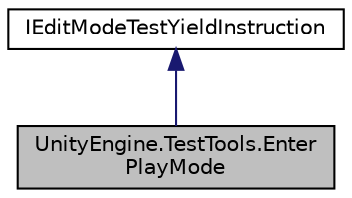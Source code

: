 digraph "UnityEngine.TestTools.EnterPlayMode"
{
 // LATEX_PDF_SIZE
  edge [fontname="Helvetica",fontsize="10",labelfontname="Helvetica",labelfontsize="10"];
  node [fontname="Helvetica",fontsize="10",shape=record];
  Node1 [label="UnityEngine.TestTools.Enter\lPlayMode",height=0.2,width=0.4,color="black", fillcolor="grey75", style="filled", fontcolor="black",tooltip=" "];
  Node2 -> Node1 [dir="back",color="midnightblue",fontsize="10",style="solid",fontname="Helvetica"];
  Node2 [label="IEditModeTestYieldInstruction",height=0.2,width=0.4,color="black", fillcolor="white", style="filled",URL="$interface_unity_engine_1_1_test_tools_1_1_i_edit_mode_test_yield_instruction.html",tooltip=" "];
}
